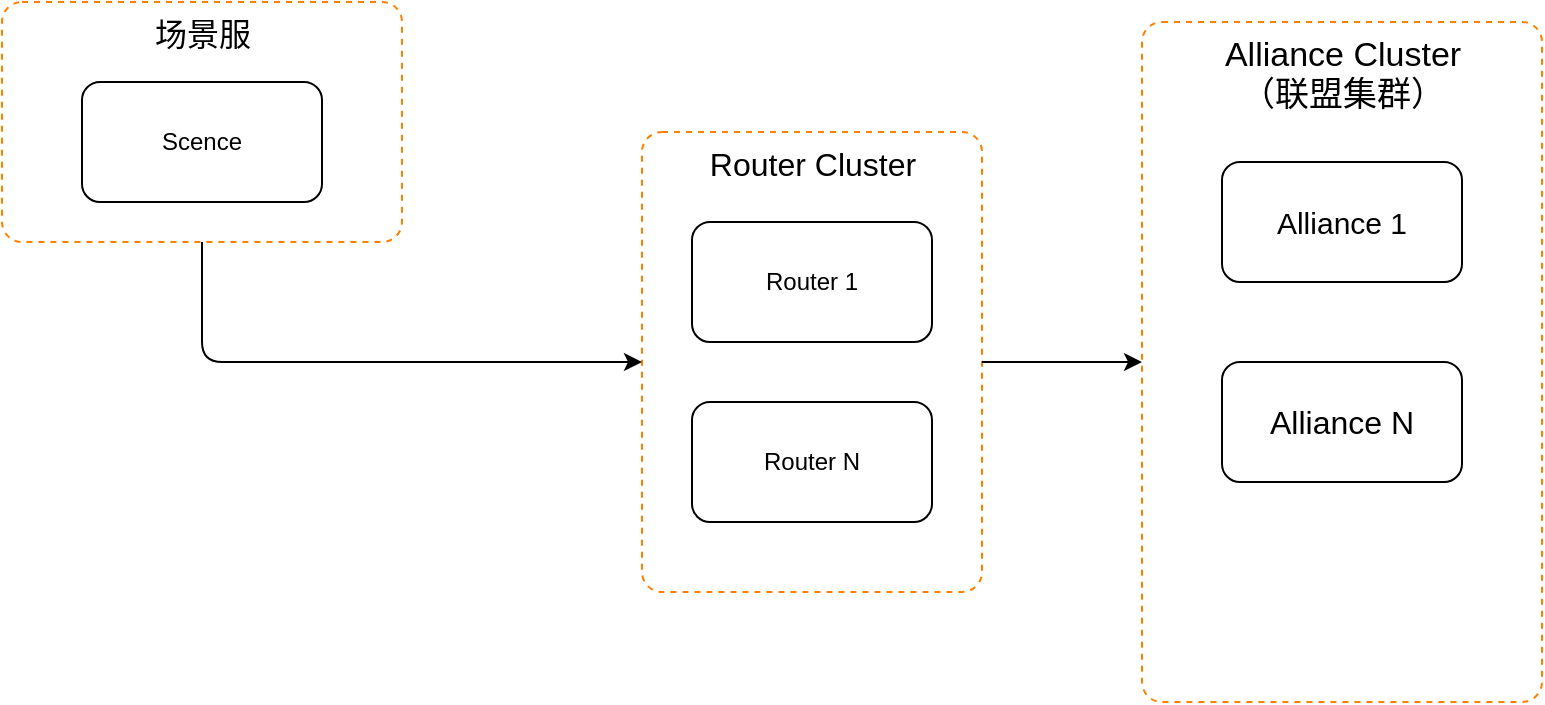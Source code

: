 <mxfile version="14.7.9" type="github">
  <diagram id="SEOB5XDOPymY8l25x1wQ" name="Page-1">
    <mxGraphModel dx="1422" dy="762" grid="1" gridSize="10" guides="1" tooltips="1" connect="1" arrows="1" fold="1" page="1" pageScale="1" pageWidth="827" pageHeight="1169" math="0" shadow="0">
      <root>
        <mxCell id="0" />
        <mxCell id="1" parent="0" />
        <mxCell id="yRkmHUmVrykvGGlVepZl-5" value="&lt;font style=&quot;font-size: 17px&quot;&gt;Alliance&amp;nbsp;Cluster&lt;br&gt;（联盟集群）&lt;/font&gt;" style="html=1;align=center;verticalAlign=top;rounded=1;absoluteArcSize=1;arcSize=20;dashed=1;strokeColor=#FF8000;" vertex="1" parent="1">
          <mxGeometry x="580" y="80" width="200" height="340" as="geometry" />
        </mxCell>
        <mxCell id="yRkmHUmVrykvGGlVepZl-8" value="&lt;font style=&quot;font-size: 15px&quot;&gt;Alliance 1&lt;/font&gt;" style="rounded=1;whiteSpace=wrap;html=1;" vertex="1" parent="1">
          <mxGeometry x="620" y="150" width="120" height="60" as="geometry" />
        </mxCell>
        <mxCell id="yRkmHUmVrykvGGlVepZl-9" value="&lt;font style=&quot;font-size: 16px&quot;&gt;Alliance N&lt;/font&gt;" style="rounded=1;whiteSpace=wrap;html=1;" vertex="1" parent="1">
          <mxGeometry x="620" y="250" width="120" height="60" as="geometry" />
        </mxCell>
        <mxCell id="yRkmHUmVrykvGGlVepZl-10" value="&lt;font style=&quot;font-size: 16px&quot;&gt;Router Cluster&lt;/font&gt;" style="html=1;align=center;verticalAlign=top;rounded=1;absoluteArcSize=1;arcSize=20;dashed=1;gradientColor=#ffffff;strokeColor=#FF8000;" vertex="1" parent="1">
          <mxGeometry x="330" y="135" width="170" height="230" as="geometry" />
        </mxCell>
        <mxCell id="yRkmHUmVrykvGGlVepZl-12" value="Router 1" style="rounded=1;whiteSpace=wrap;html=1;strokeColor=#000000;gradientColor=#ffffff;" vertex="1" parent="1">
          <mxGeometry x="355" y="180" width="120" height="60" as="geometry" />
        </mxCell>
        <mxCell id="yRkmHUmVrykvGGlVepZl-13" value="&lt;font style=&quot;font-size: 16px&quot;&gt;场景服&lt;/font&gt;" style="html=1;align=center;verticalAlign=top;rounded=1;absoluteArcSize=1;arcSize=20;dashed=1;strokeColor=#FF8000;" vertex="1" parent="1">
          <mxGeometry x="10" y="70" width="200" height="120" as="geometry" />
        </mxCell>
        <mxCell id="yRkmHUmVrykvGGlVepZl-14" value="Router N" style="rounded=1;whiteSpace=wrap;html=1;strokeColor=#000000;gradientColor=#ffffff;" vertex="1" parent="1">
          <mxGeometry x="355" y="270" width="120" height="60" as="geometry" />
        </mxCell>
        <mxCell id="yRkmHUmVrykvGGlVepZl-15" value="" style="endArrow=classic;html=1;entryX=0;entryY=0.5;entryDx=0;entryDy=0;exitX=1;exitY=0.5;exitDx=0;exitDy=0;" edge="1" parent="1" source="yRkmHUmVrykvGGlVepZl-10" target="yRkmHUmVrykvGGlVepZl-5">
          <mxGeometry width="50" height="50" relative="1" as="geometry">
            <mxPoint x="360" y="540" as="sourcePoint" />
            <mxPoint x="410" y="490" as="targetPoint" />
          </mxGeometry>
        </mxCell>
        <mxCell id="yRkmHUmVrykvGGlVepZl-17" value="Scence" style="rounded=1;whiteSpace=wrap;html=1;gradientColor=#ffffff;" vertex="1" parent="1">
          <mxGeometry x="50" y="110" width="120" height="60" as="geometry" />
        </mxCell>
        <mxCell id="yRkmHUmVrykvGGlVepZl-23" value="" style="endArrow=classic;html=1;entryX=0;entryY=0.5;entryDx=0;entryDy=0;exitX=0.5;exitY=1;exitDx=0;exitDy=0;" edge="1" parent="1" source="yRkmHUmVrykvGGlVepZl-13" target="yRkmHUmVrykvGGlVepZl-10">
          <mxGeometry width="50" height="50" relative="1" as="geometry">
            <mxPoint x="50" y="350" as="sourcePoint" />
            <mxPoint x="100" y="300" as="targetPoint" />
            <Array as="points">
              <mxPoint x="110" y="250" />
            </Array>
          </mxGeometry>
        </mxCell>
      </root>
    </mxGraphModel>
  </diagram>
</mxfile>
